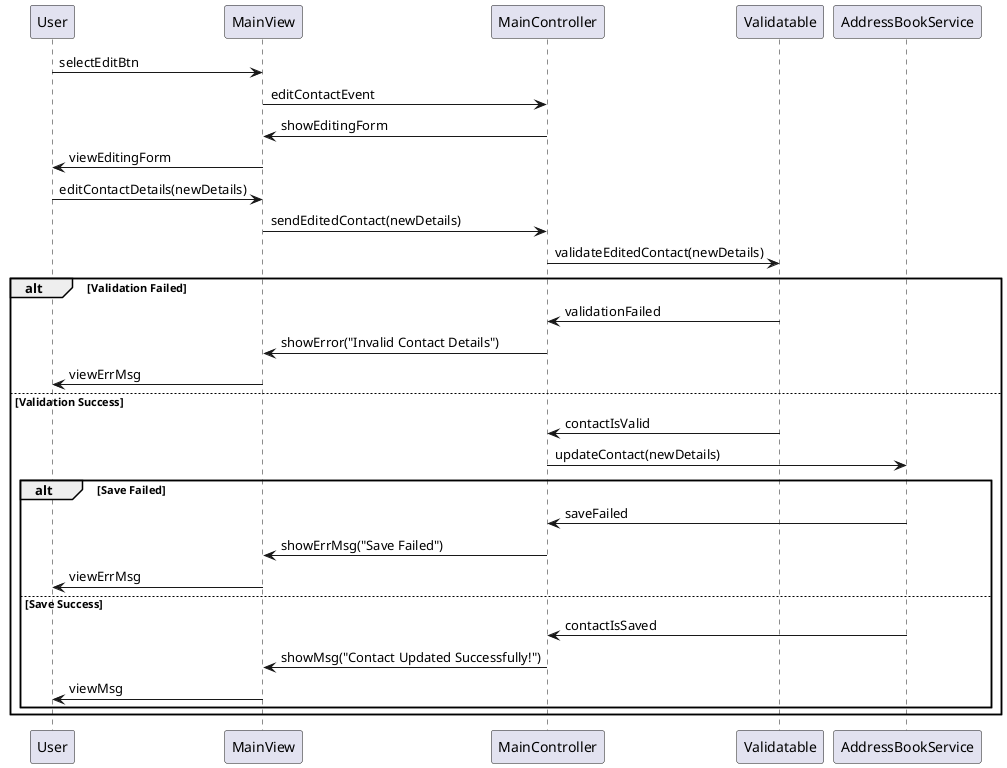 @startuml

User -> MainView: selectEditBtn
MainView -> MainController: editContactEvent
MainController -> MainView: showEditingForm
MainView -> User: viewEditingForm

User -> MainView: editContactDetails(newDetails)
MainView -> MainController: sendEditedContact(newDetails)
MainController -> Validatable: validateEditedContact(newDetails)

alt Validation Failed
  Validatable -> MainController: validationFailed
  MainController -> MainView: showError("Invalid Contact Details")
  MainView -> User: viewErrMsg  
else Validation Success
  Validatable -> MainController: contactIsValid
  MainController -> AddressBookService: updateContact(newDetails)  
alt Save Failed
  AddressBookService -> MainController: saveFailed
  MainController -> MainView: showErrMsg("Save Failed")
  MainView -> User: viewErrMsg
else Save Success
  AddressBookService -> MainController: contactIsSaved
  MainController -> MainView: showMsg("Contact Updated Successfully!")
  MainView -> User: viewMsg
end
end

@enduml
